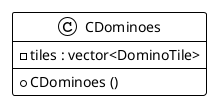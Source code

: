@startuml
!theme plain

class CDominoes
{
    + CDominoes ()
    - tiles : vector<DominoTile>
}

@enduml